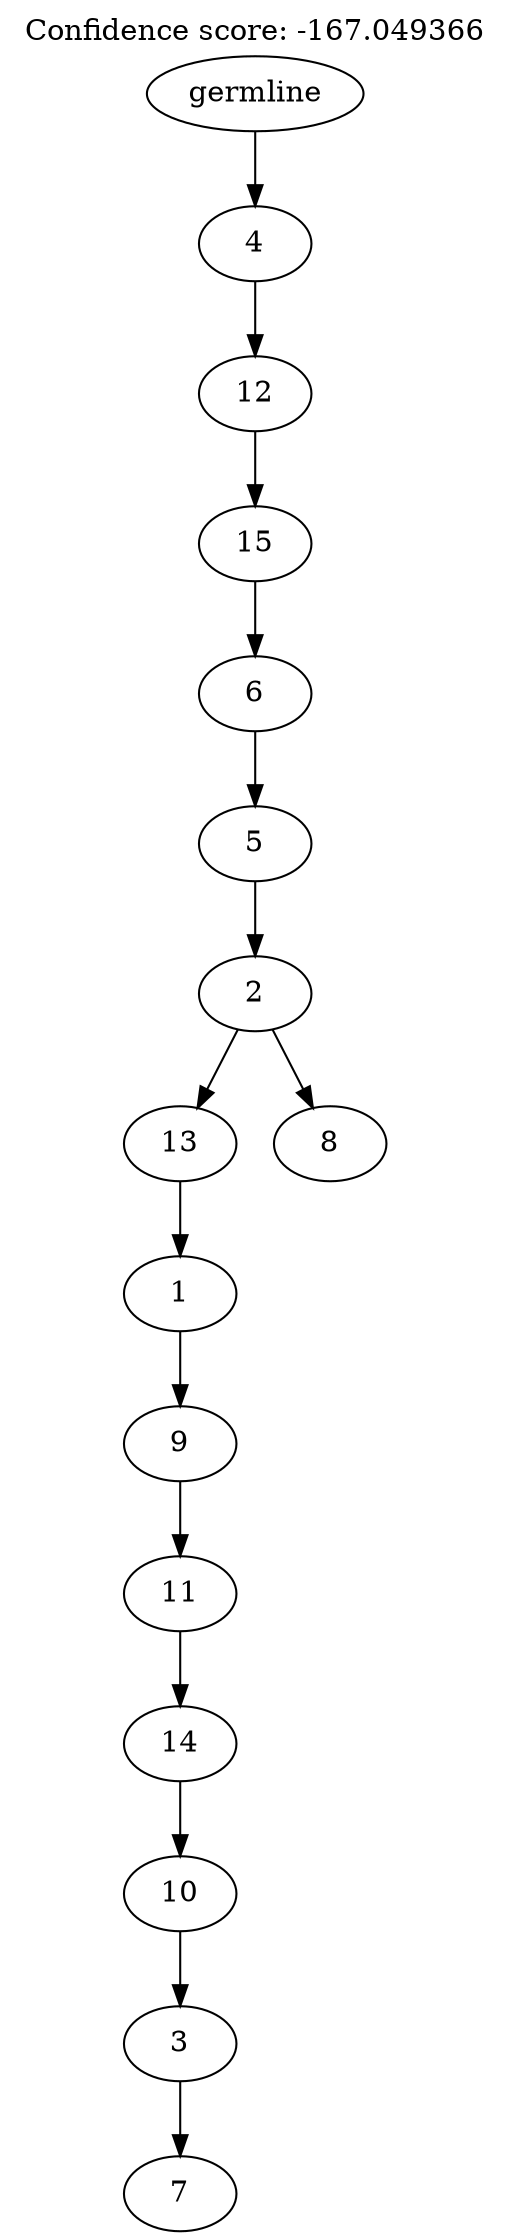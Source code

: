 digraph g {
	"14" -> "15";
	"15" [label="7"];
	"13" -> "14";
	"14" [label="3"];
	"12" -> "13";
	"13" [label="10"];
	"11" -> "12";
	"12" [label="14"];
	"10" -> "11";
	"11" [label="11"];
	"9" -> "10";
	"10" [label="9"];
	"8" -> "9";
	"9" [label="1"];
	"6" -> "7";
	"7" [label="8"];
	"6" -> "8";
	"8" [label="13"];
	"5" -> "6";
	"6" [label="2"];
	"4" -> "5";
	"5" [label="5"];
	"3" -> "4";
	"4" [label="6"];
	"2" -> "3";
	"3" [label="15"];
	"1" -> "2";
	"2" [label="12"];
	"0" -> "1";
	"1" [label="4"];
	"0" [label="germline"];
	labelloc="t";
	label="Confidence score: -167.049366";
}
